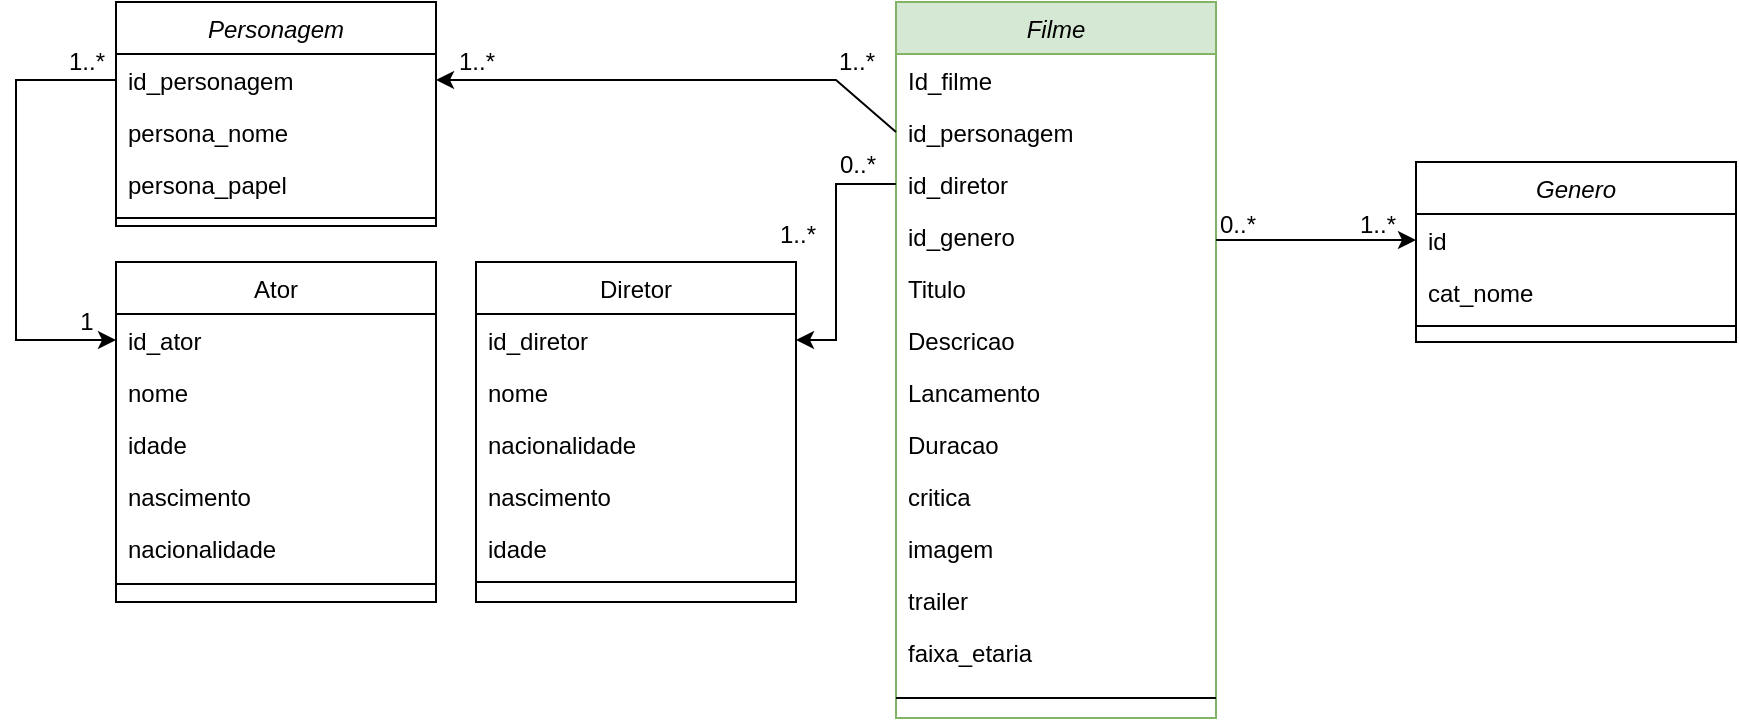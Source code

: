 <mxfile version="13.6.5" type="device"><diagram id="C5RBs43oDa-KdzZeNtuy" name="Page-1"><mxGraphModel dx="1689" dy="450" grid="1" gridSize="10" guides="1" tooltips="1" connect="1" arrows="1" fold="1" page="1" pageScale="1" pageWidth="827" pageHeight="1169" math="0" shadow="0"><root><mxCell id="WIyWlLk6GJQsqaUBKTNV-0"/><mxCell id="WIyWlLk6GJQsqaUBKTNV-1" parent="WIyWlLk6GJQsqaUBKTNV-0"/><mxCell id="UgntFfytunRSsPHCTZms-23" value="Filme" style="swimlane;fontStyle=2;align=center;verticalAlign=top;childLayout=stackLayout;horizontal=1;startSize=26;horizontalStack=0;resizeParent=1;resizeLast=0;collapsible=1;marginBottom=0;rounded=0;shadow=0;strokeWidth=1;fillColor=#d5e8d4;strokeColor=#82b366;" parent="WIyWlLk6GJQsqaUBKTNV-1" vertex="1"><mxGeometry x="350" y="130" width="160" height="358" as="geometry"><mxRectangle x="220" y="120" width="160" height="26" as="alternateBounds"/></mxGeometry></mxCell><mxCell id="UgntFfytunRSsPHCTZms-24" value="Id_filme" style="text;align=left;verticalAlign=top;spacingLeft=4;spacingRight=4;overflow=hidden;rotatable=0;points=[[0,0.5],[1,0.5]];portConstraint=eastwest;" parent="UgntFfytunRSsPHCTZms-23" vertex="1"><mxGeometry y="26" width="160" height="26" as="geometry"/></mxCell><mxCell id="UgntFfytunRSsPHCTZms-25" value="id_personagem" style="text;align=left;verticalAlign=top;spacingLeft=4;spacingRight=4;overflow=hidden;rotatable=0;points=[[0,0.5],[1,0.5]];portConstraint=eastwest;rounded=0;shadow=0;html=0;" parent="UgntFfytunRSsPHCTZms-23" vertex="1"><mxGeometry y="52" width="160" height="26" as="geometry"/></mxCell><mxCell id="UgntFfytunRSsPHCTZms-56" value="id_diretor" style="text;align=left;verticalAlign=top;spacingLeft=4;spacingRight=4;overflow=hidden;rotatable=0;points=[[0,0.5],[1,0.5]];portConstraint=eastwest;rounded=0;shadow=0;html=0;" parent="UgntFfytunRSsPHCTZms-23" vertex="1"><mxGeometry y="78" width="160" height="26" as="geometry"/></mxCell><mxCell id="UgntFfytunRSsPHCTZms-26" value="id_genero" style="text;align=left;verticalAlign=top;spacingLeft=4;spacingRight=4;overflow=hidden;rotatable=0;points=[[0,0.5],[1,0.5]];portConstraint=eastwest;rounded=0;shadow=0;html=0;" parent="UgntFfytunRSsPHCTZms-23" vertex="1"><mxGeometry y="104" width="160" height="26" as="geometry"/></mxCell><mxCell id="UgntFfytunRSsPHCTZms-28" value="Titulo" style="text;align=left;verticalAlign=top;spacingLeft=4;spacingRight=4;overflow=hidden;rotatable=0;points=[[0,0.5],[1,0.5]];portConstraint=eastwest;rounded=0;shadow=0;html=0;" parent="UgntFfytunRSsPHCTZms-23" vertex="1"><mxGeometry y="130" width="160" height="26" as="geometry"/></mxCell><mxCell id="UgntFfytunRSsPHCTZms-29" value="Descricao" style="text;align=left;verticalAlign=top;spacingLeft=4;spacingRight=4;overflow=hidden;rotatable=0;points=[[0,0.5],[1,0.5]];portConstraint=eastwest;rounded=0;shadow=0;html=0;" parent="UgntFfytunRSsPHCTZms-23" vertex="1"><mxGeometry y="156" width="160" height="26" as="geometry"/></mxCell><mxCell id="UgntFfytunRSsPHCTZms-38" value="Lancamento" style="text;align=left;verticalAlign=top;spacingLeft=4;spacingRight=4;overflow=hidden;rotatable=0;points=[[0,0.5],[1,0.5]];portConstraint=eastwest;rounded=0;shadow=0;html=0;" parent="UgntFfytunRSsPHCTZms-23" vertex="1"><mxGeometry y="182" width="160" height="26" as="geometry"/></mxCell><mxCell id="UgntFfytunRSsPHCTZms-30" value="Duracao" style="text;align=left;verticalAlign=top;spacingLeft=4;spacingRight=4;overflow=hidden;rotatable=0;points=[[0,0.5],[1,0.5]];portConstraint=eastwest;rounded=0;shadow=0;html=0;" parent="UgntFfytunRSsPHCTZms-23" vertex="1"><mxGeometry y="208" width="160" height="26" as="geometry"/></mxCell><mxCell id="UgntFfytunRSsPHCTZms-31" value="critica" style="text;align=left;verticalAlign=top;spacingLeft=4;spacingRight=4;overflow=hidden;rotatable=0;points=[[0,0.5],[1,0.5]];portConstraint=eastwest;rounded=0;shadow=0;html=0;" parent="UgntFfytunRSsPHCTZms-23" vertex="1"><mxGeometry y="234" width="160" height="26" as="geometry"/></mxCell><mxCell id="UgntFfytunRSsPHCTZms-32" value="imagem" style="text;align=left;verticalAlign=top;spacingLeft=4;spacingRight=4;overflow=hidden;rotatable=0;points=[[0,0.5],[1,0.5]];portConstraint=eastwest;rounded=0;shadow=0;html=0;" parent="UgntFfytunRSsPHCTZms-23" vertex="1"><mxGeometry y="260" width="160" height="26" as="geometry"/></mxCell><mxCell id="UgntFfytunRSsPHCTZms-68" value="trailer" style="text;align=left;verticalAlign=top;spacingLeft=4;spacingRight=4;overflow=hidden;rotatable=0;points=[[0,0.5],[1,0.5]];portConstraint=eastwest;rounded=0;shadow=0;html=0;" parent="UgntFfytunRSsPHCTZms-23" vertex="1"><mxGeometry y="286" width="160" height="26" as="geometry"/></mxCell><mxCell id="UgntFfytunRSsPHCTZms-69" value="faixa_etaria" style="text;align=left;verticalAlign=top;spacingLeft=4;spacingRight=4;overflow=hidden;rotatable=0;points=[[0,0.5],[1,0.5]];portConstraint=eastwest;rounded=0;shadow=0;html=0;" parent="UgntFfytunRSsPHCTZms-23" vertex="1"><mxGeometry y="312" width="160" height="26" as="geometry"/></mxCell><mxCell id="UgntFfytunRSsPHCTZms-33" value="" style="line;html=1;strokeWidth=1;align=left;verticalAlign=middle;spacingTop=-1;spacingLeft=3;spacingRight=3;rotatable=0;labelPosition=right;points=[];portConstraint=eastwest;" parent="UgntFfytunRSsPHCTZms-23" vertex="1"><mxGeometry y="338" width="160" height="20" as="geometry"/></mxCell><mxCell id="zkfFHV4jXpPFQw0GAbJ--0" value="Personagem" style="swimlane;fontStyle=2;align=center;verticalAlign=top;childLayout=stackLayout;horizontal=1;startSize=26;horizontalStack=0;resizeParent=1;resizeLast=0;collapsible=1;marginBottom=0;rounded=0;shadow=0;strokeWidth=1;" parent="WIyWlLk6GJQsqaUBKTNV-1" vertex="1"><mxGeometry x="-40" y="130" width="160" height="112" as="geometry"><mxRectangle x="230" y="140" width="160" height="26" as="alternateBounds"/></mxGeometry></mxCell><mxCell id="zkfFHV4jXpPFQw0GAbJ--1" value="id_personagem" style="text;align=left;verticalAlign=top;spacingLeft=4;spacingRight=4;overflow=hidden;rotatable=0;points=[[0,0.5],[1,0.5]];portConstraint=eastwest;" parent="zkfFHV4jXpPFQw0GAbJ--0" vertex="1"><mxGeometry y="26" width="160" height="26" as="geometry"/></mxCell><mxCell id="zkfFHV4jXpPFQw0GAbJ--2" value="persona_nome" style="text;align=left;verticalAlign=top;spacingLeft=4;spacingRight=4;overflow=hidden;rotatable=0;points=[[0,0.5],[1,0.5]];portConstraint=eastwest;rounded=0;shadow=0;html=0;" parent="zkfFHV4jXpPFQw0GAbJ--0" vertex="1"><mxGeometry y="52" width="160" height="26" as="geometry"/></mxCell><mxCell id="UgntFfytunRSsPHCTZms-67" value="persona_papel" style="text;align=left;verticalAlign=top;spacingLeft=4;spacingRight=4;overflow=hidden;rotatable=0;points=[[0,0.5],[1,0.5]];portConstraint=eastwest;rounded=0;shadow=0;html=0;" parent="zkfFHV4jXpPFQw0GAbJ--0" vertex="1"><mxGeometry y="78" width="160" height="26" as="geometry"/></mxCell><mxCell id="zkfFHV4jXpPFQw0GAbJ--4" value="" style="line;html=1;strokeWidth=1;align=left;verticalAlign=middle;spacingTop=-1;spacingLeft=3;spacingRight=3;rotatable=0;labelPosition=right;points=[];portConstraint=eastwest;" parent="zkfFHV4jXpPFQw0GAbJ--0" vertex="1"><mxGeometry y="104" width="160" height="8" as="geometry"/></mxCell><mxCell id="UgntFfytunRSsPHCTZms-35" value="1..*" style="resizable=0;align=left;verticalAlign=bottom;labelBackgroundColor=none;fontSize=12;" parent="WIyWlLk6GJQsqaUBKTNV-1" connectable="0" vertex="1"><mxGeometry x="290" y="255" as="geometry"/></mxCell><mxCell id="UgntFfytunRSsPHCTZms-54" style="edgeStyle=none;rounded=0;orthogonalLoop=1;jettySize=auto;html=1;entryX=0;entryY=0.5;entryDx=0;entryDy=0;" parent="WIyWlLk6GJQsqaUBKTNV-1" target="UgntFfytunRSsPHCTZms-44" edge="1"><mxGeometry relative="1" as="geometry"><mxPoint x="510" y="249" as="sourcePoint"/></mxGeometry></mxCell><mxCell id="zkfFHV4jXpPFQw0GAbJ--13" value="Diretor" style="swimlane;fontStyle=0;align=center;verticalAlign=top;childLayout=stackLayout;horizontal=1;startSize=26;horizontalStack=0;resizeParent=1;resizeLast=0;collapsible=1;marginBottom=0;rounded=0;shadow=0;strokeWidth=1;" parent="WIyWlLk6GJQsqaUBKTNV-1" vertex="1"><mxGeometry x="140" y="260" width="160" height="170" as="geometry"><mxRectangle x="340" y="380" width="170" height="26" as="alternateBounds"/></mxGeometry></mxCell><mxCell id="zkfFHV4jXpPFQw0GAbJ--14" value="id_diretor" style="text;align=left;verticalAlign=top;spacingLeft=4;spacingRight=4;overflow=hidden;rotatable=0;points=[[0,0.5],[1,0.5]];portConstraint=eastwest;" parent="zkfFHV4jXpPFQw0GAbJ--13" vertex="1"><mxGeometry y="26" width="160" height="26" as="geometry"/></mxCell><mxCell id="UgntFfytunRSsPHCTZms-42" value="nome" style="text;align=left;verticalAlign=top;spacingLeft=4;spacingRight=4;overflow=hidden;rotatable=0;points=[[0,0.5],[1,0.5]];portConstraint=eastwest;" parent="zkfFHV4jXpPFQw0GAbJ--13" vertex="1"><mxGeometry y="52" width="160" height="26" as="geometry"/></mxCell><mxCell id="UgntFfytunRSsPHCTZms-65" value="nacionalidade" style="text;align=left;verticalAlign=top;spacingLeft=4;spacingRight=4;overflow=hidden;rotatable=0;points=[[0,0.5],[1,0.5]];portConstraint=eastwest;rounded=0;shadow=0;html=0;" parent="zkfFHV4jXpPFQw0GAbJ--13" vertex="1"><mxGeometry y="78" width="160" height="26" as="geometry"/></mxCell><mxCell id="UgntFfytunRSsPHCTZms-64" value="nascimento" style="text;align=left;verticalAlign=top;spacingLeft=4;spacingRight=4;overflow=hidden;rotatable=0;points=[[0,0.5],[1,0.5]];portConstraint=eastwest;rounded=0;shadow=0;html=0;" parent="zkfFHV4jXpPFQw0GAbJ--13" vertex="1"><mxGeometry y="104" width="160" height="26" as="geometry"/></mxCell><mxCell id="UgntFfytunRSsPHCTZms-63" value="idade" style="text;align=left;verticalAlign=top;spacingLeft=4;spacingRight=4;overflow=hidden;rotatable=0;points=[[0,0.5],[1,0.5]];portConstraint=eastwest;rounded=0;shadow=0;html=0;" parent="zkfFHV4jXpPFQw0GAbJ--13" vertex="1"><mxGeometry y="130" width="160" height="26" as="geometry"/></mxCell><mxCell id="zkfFHV4jXpPFQw0GAbJ--15" value="" style="line;html=1;strokeWidth=1;align=left;verticalAlign=middle;spacingTop=-1;spacingLeft=3;spacingRight=3;rotatable=0;labelPosition=right;points=[];portConstraint=eastwest;" parent="zkfFHV4jXpPFQw0GAbJ--13" vertex="1"><mxGeometry y="156" width="160" height="8" as="geometry"/></mxCell><mxCell id="UgntFfytunRSsPHCTZms-60" style="edgeStyle=none;rounded=0;orthogonalLoop=1;jettySize=auto;html=1;exitX=0;exitY=0.5;exitDx=0;exitDy=0;entryX=0;entryY=0.5;entryDx=0;entryDy=0;" parent="WIyWlLk6GJQsqaUBKTNV-1" source="zkfFHV4jXpPFQw0GAbJ--1" target="UgntFfytunRSsPHCTZms-40" edge="1"><mxGeometry relative="1" as="geometry"><Array as="points"><mxPoint x="-90" y="169"/><mxPoint x="-90" y="299"/></Array></mxGeometry></mxCell><mxCell id="zkfFHV4jXpPFQw0GAbJ--6" value="Ator" style="swimlane;fontStyle=0;align=center;verticalAlign=top;childLayout=stackLayout;horizontal=1;startSize=26;horizontalStack=0;resizeParent=1;resizeLast=0;collapsible=1;marginBottom=0;rounded=0;shadow=0;strokeWidth=1;" parent="WIyWlLk6GJQsqaUBKTNV-1" vertex="1"><mxGeometry x="-40" y="260" width="160" height="170" as="geometry"><mxRectangle x="130" y="380" width="160" height="26" as="alternateBounds"/></mxGeometry></mxCell><mxCell id="UgntFfytunRSsPHCTZms-40" value="id_ator" style="text;align=left;verticalAlign=top;spacingLeft=4;spacingRight=4;overflow=hidden;rotatable=0;points=[[0,0.5],[1,0.5]];portConstraint=eastwest;" parent="zkfFHV4jXpPFQw0GAbJ--6" vertex="1"><mxGeometry y="26" width="160" height="26" as="geometry"/></mxCell><mxCell id="zkfFHV4jXpPFQw0GAbJ--7" value="nome" style="text;align=left;verticalAlign=top;spacingLeft=4;spacingRight=4;overflow=hidden;rotatable=0;points=[[0,0.5],[1,0.5]];portConstraint=eastwest;" parent="zkfFHV4jXpPFQw0GAbJ--6" vertex="1"><mxGeometry y="52" width="160" height="26" as="geometry"/></mxCell><mxCell id="UgntFfytunRSsPHCTZms-59" value="idade" style="text;align=left;verticalAlign=top;spacingLeft=4;spacingRight=4;overflow=hidden;rotatable=0;points=[[0,0.5],[1,0.5]];portConstraint=eastwest;rounded=0;shadow=0;html=0;" parent="zkfFHV4jXpPFQw0GAbJ--6" vertex="1"><mxGeometry y="78" width="160" height="26" as="geometry"/></mxCell><mxCell id="UgntFfytunRSsPHCTZms-58" value="nascimento" style="text;align=left;verticalAlign=top;spacingLeft=4;spacingRight=4;overflow=hidden;rotatable=0;points=[[0,0.5],[1,0.5]];portConstraint=eastwest;rounded=0;shadow=0;html=0;" parent="zkfFHV4jXpPFQw0GAbJ--6" vertex="1"><mxGeometry y="104" width="160" height="26" as="geometry"/></mxCell><mxCell id="UgntFfytunRSsPHCTZms-57" value="nacionalidade" style="text;align=left;verticalAlign=top;spacingLeft=4;spacingRight=4;overflow=hidden;rotatable=0;points=[[0,0.5],[1,0.5]];portConstraint=eastwest;rounded=0;shadow=0;html=0;" parent="zkfFHV4jXpPFQw0GAbJ--6" vertex="1"><mxGeometry y="130" width="160" height="26" as="geometry"/></mxCell><mxCell id="zkfFHV4jXpPFQw0GAbJ--9" value="" style="line;html=1;strokeWidth=1;align=left;verticalAlign=middle;spacingTop=-1;spacingLeft=3;spacingRight=3;rotatable=0;labelPosition=right;points=[];portConstraint=eastwest;" parent="zkfFHV4jXpPFQw0GAbJ--6" vertex="1"><mxGeometry y="156" width="160" height="10" as="geometry"/></mxCell><mxCell id="UgntFfytunRSsPHCTZms-61" style="edgeStyle=none;rounded=0;orthogonalLoop=1;jettySize=auto;html=1;exitX=0;exitY=0.5;exitDx=0;exitDy=0;entryX=1;entryY=0.5;entryDx=0;entryDy=0;" parent="WIyWlLk6GJQsqaUBKTNV-1" source="UgntFfytunRSsPHCTZms-56" target="zkfFHV4jXpPFQw0GAbJ--14" edge="1"><mxGeometry relative="1" as="geometry"><Array as="points"><mxPoint x="320" y="221"/><mxPoint x="320" y="299"/></Array></mxGeometry></mxCell><mxCell id="UgntFfytunRSsPHCTZms-66" style="edgeStyle=none;rounded=0;orthogonalLoop=1;jettySize=auto;html=1;exitX=0;exitY=0.5;exitDx=0;exitDy=0;entryX=1;entryY=0.5;entryDx=0;entryDy=0;" parent="WIyWlLk6GJQsqaUBKTNV-1" source="UgntFfytunRSsPHCTZms-25" target="zkfFHV4jXpPFQw0GAbJ--1" edge="1"><mxGeometry relative="1" as="geometry"><Array as="points"><mxPoint x="320" y="169"/><mxPoint x="290" y="169"/><mxPoint x="230" y="169"/></Array></mxGeometry></mxCell><mxCell id="UgntFfytunRSsPHCTZms-70" value="1..*" style="text;html=1;resizable=0;autosize=1;align=center;verticalAlign=middle;points=[];fillColor=none;strokeColor=none;rounded=0;shadow=0;" parent="WIyWlLk6GJQsqaUBKTNV-1" vertex="1"><mxGeometry x="315" y="150" width="30" height="20" as="geometry"/></mxCell><mxCell id="UgntFfytunRSsPHCTZms-71" value="1..*" style="text;html=1;resizable=0;autosize=1;align=center;verticalAlign=middle;points=[];fillColor=none;strokeColor=none;rounded=0;shadow=0;" parent="WIyWlLk6GJQsqaUBKTNV-1" vertex="1"><mxGeometry x="125" y="150" width="30" height="20" as="geometry"/></mxCell><mxCell id="UgntFfytunRSsPHCTZms-43" value="Genero" style="swimlane;fontStyle=2;align=center;verticalAlign=top;childLayout=stackLayout;horizontal=1;startSize=26;horizontalStack=0;resizeParent=1;resizeLast=0;collapsible=1;marginBottom=0;rounded=0;shadow=0;strokeWidth=1;" parent="WIyWlLk6GJQsqaUBKTNV-1" vertex="1"><mxGeometry x="610" y="210" width="160" height="90" as="geometry"><mxRectangle x="230" y="140" width="160" height="26" as="alternateBounds"/></mxGeometry></mxCell><mxCell id="UgntFfytunRSsPHCTZms-44" value="id" style="text;align=left;verticalAlign=top;spacingLeft=4;spacingRight=4;overflow=hidden;rotatable=0;points=[[0,0.5],[1,0.5]];portConstraint=eastwest;" parent="UgntFfytunRSsPHCTZms-43" vertex="1"><mxGeometry y="26" width="160" height="26" as="geometry"/></mxCell><mxCell id="UgntFfytunRSsPHCTZms-45" value="cat_nome" style="text;align=left;verticalAlign=top;spacingLeft=4;spacingRight=4;overflow=hidden;rotatable=0;points=[[0,0.5],[1,0.5]];portConstraint=eastwest;rounded=0;shadow=0;html=0;" parent="UgntFfytunRSsPHCTZms-43" vertex="1"><mxGeometry y="52" width="160" height="26" as="geometry"/></mxCell><mxCell id="UgntFfytunRSsPHCTZms-49" value="" style="line;html=1;strokeWidth=1;align=left;verticalAlign=middle;spacingTop=-1;spacingLeft=3;spacingRight=3;rotatable=0;labelPosition=right;points=[];portConstraint=eastwest;" parent="UgntFfytunRSsPHCTZms-43" vertex="1"><mxGeometry y="78" width="160" height="8" as="geometry"/></mxCell><mxCell id="Jcmn_Td2N-arAEyeSPy1-0" value="0..*" style="resizable=0;align=left;verticalAlign=bottom;labelBackgroundColor=none;fontSize=12;" connectable="0" vertex="1" parent="WIyWlLk6GJQsqaUBKTNV-1"><mxGeometry x="320" y="220" as="geometry"/></mxCell><mxCell id="Jcmn_Td2N-arAEyeSPy1-1" value="0..*" style="resizable=0;align=left;verticalAlign=bottom;labelBackgroundColor=none;fontSize=12;" connectable="0" vertex="1" parent="WIyWlLk6GJQsqaUBKTNV-1"><mxGeometry x="510" y="250" as="geometry"/></mxCell><mxCell id="Jcmn_Td2N-arAEyeSPy1-2" value="1..*" style="resizable=0;align=left;verticalAlign=bottom;labelBackgroundColor=none;fontSize=12;" connectable="0" vertex="1" parent="WIyWlLk6GJQsqaUBKTNV-1"><mxGeometry x="580" y="250" as="geometry"/></mxCell><mxCell id="Jcmn_Td2N-arAEyeSPy1-4" value="1..*" style="text;html=1;resizable=0;autosize=1;align=center;verticalAlign=middle;points=[];fillColor=none;strokeColor=none;rounded=0;shadow=0;" vertex="1" parent="WIyWlLk6GJQsqaUBKTNV-1"><mxGeometry x="-70" y="150" width="30" height="20" as="geometry"/></mxCell><mxCell id="Jcmn_Td2N-arAEyeSPy1-5" value="1" style="text;html=1;resizable=0;autosize=1;align=center;verticalAlign=middle;points=[];fillColor=none;strokeColor=none;rounded=0;shadow=0;" vertex="1" parent="WIyWlLk6GJQsqaUBKTNV-1"><mxGeometry x="-65" y="280" width="20" height="20" as="geometry"/></mxCell></root></mxGraphModel></diagram></mxfile>